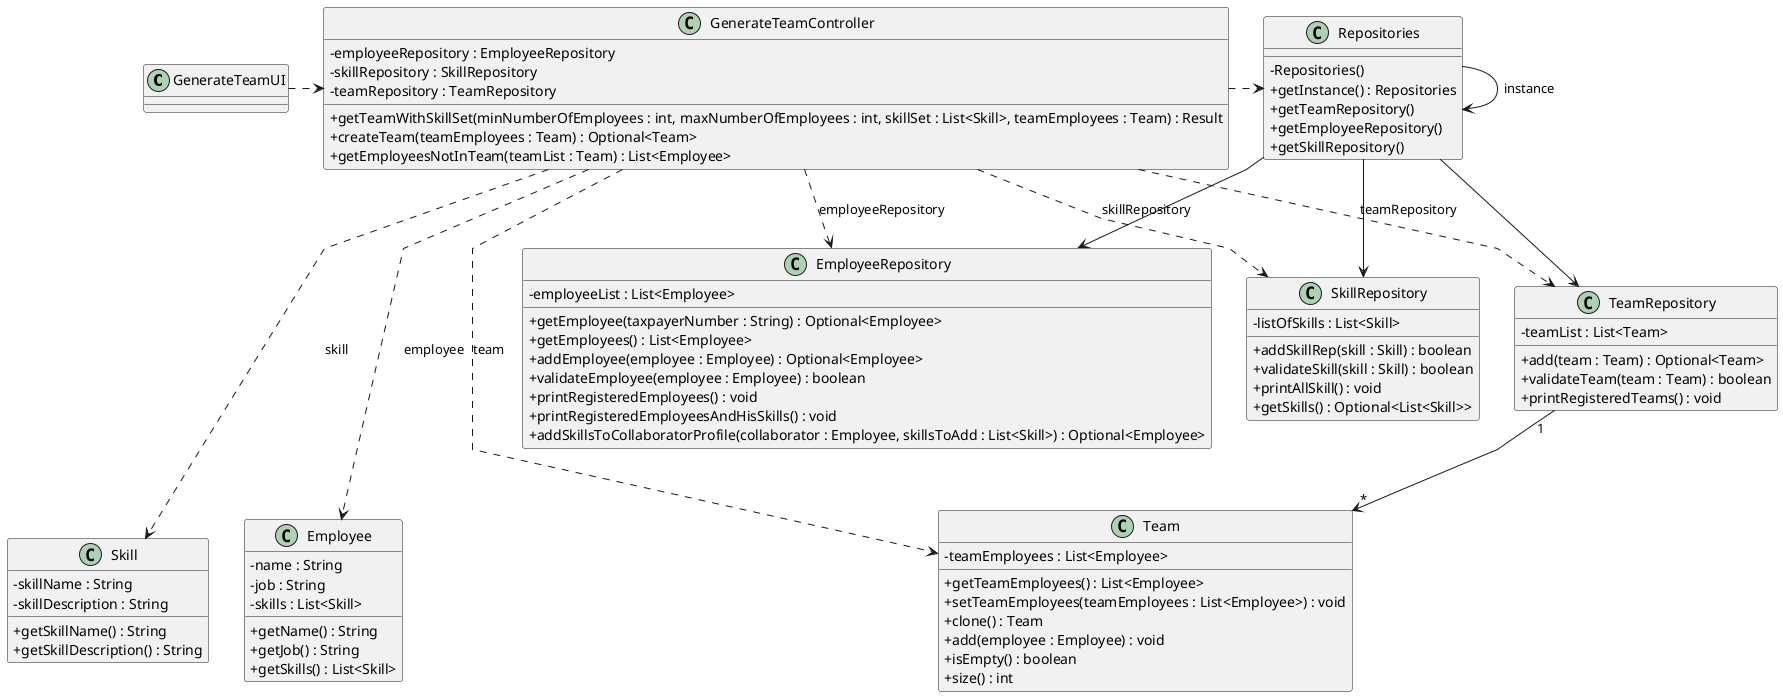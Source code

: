 @startuml
'skinparam monochrome true
skinparam packageStyle rectangle
skinparam shadowing false
skinparam linetype polyline
'skinparam linetype orto

skinparam classAttributeIconSize 0

'left to right direction


class GenerateTeamUI {

}

class GenerateTeamController {
    - employeeRepository : EmployeeRepository
    - skillRepository : SkillRepository
    - teamRepository : TeamRepository
    + getTeamWithSkillSet(minNumberOfEmployees : int, maxNumberOfEmployees : int, skillSet : List<Skill>, teamEmployees : Team) : Result
    + createTeam(teamEmployees : Team) : Optional<Team>
    + getEmployeesNotInTeam(teamList : Team) : List<Employee>
}

class Repositories {
    - Repositories()
    + getInstance() : Repositories
    + getTeamRepository()
    + getEmployeeRepository()
    + getSkillRepository()

}

class EmployeeRepository {
    - employeeList : List<Employee>
    + getEmployee(taxpayerNumber : String) : Optional<Employee>
    + getEmployees() : List<Employee>
    + addEmployee(employee : Employee) : Optional<Employee>
    + validateEmployee(employee : Employee) : boolean
    + printRegisteredEmployees() : void
    + printRegisteredEmployeesAndHisSkills() : void
    + addSkillsToCollaboratorProfile(collaborator : Employee, skillsToAdd : List<Skill>) : Optional<Employee>
}

class SkillRepository {
    - listOfSkills : List<Skill>
    + addSkillRep(skill : Skill) : boolean
    + validateSkill(skill : Skill) : boolean
    + printAllSkill() : void
    + getSkills() : Optional<List<Skill>>
}

class TeamRepository {
    - teamList : List<Team>
    + add(team : Team) : Optional<Team>
    + validateTeam(team : Team) : boolean
    + printRegisteredTeams() : void
}

class Team {
    - teamEmployees : List<Employee>
    + getTeamEmployees() : List<Employee>
    + setTeamEmployees(teamEmployees : List<Employee>) : void
    + clone() : Team
    + add(employee : Employee) : void
    + isEmpty() : boolean
    + size() : int
}

class Skill {
    - skillName : String
    - skillDescription : String
    + getSkillName() : String
    + getSkillDescription() : String
}

class Employee {
    - name : String
    - job : String
    - skills : List<Skill>
    + getName() : String
    + getJob() : String
    + getSkills() : List<Skill>
}

GenerateTeamUI .> GenerateTeamController

GenerateTeamController .> Repositories
GenerateTeamController ..> TeamRepository : teamRepository
GenerateTeamController ..> EmployeeRepository : employeeRepository
GenerateTeamController ..> SkillRepository : skillRepository
GenerateTeamController ...> Team : team
GenerateTeamController ...> Skill : skill
GenerateTeamController ...> Employee : employee



Repositories --> Repositories : instance
Repositories --> TeamRepository
Repositories --> EmployeeRepository
Repositories --> SkillRepository

TeamRepository "1" --> "*" Team


@enduml
